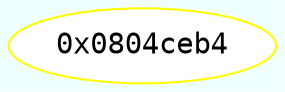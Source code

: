 digraph code {
	graph [bgcolor=azure fontsize=8 fontname="Courier" splines="ortho"];
	node [fillcolor=gray style=filled];
	edge [arrowhead="normal"];
	"0x0804ceb4" [URL="sym._fini/0x0804ceb4", fillcolor="white",color="yellow", fontname="Courier",label="0x0804ceb4"]
}
